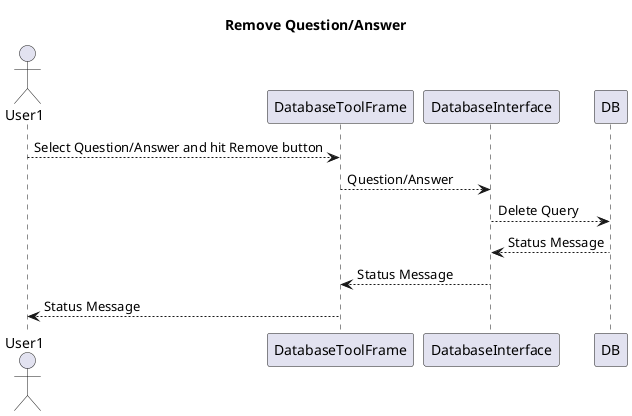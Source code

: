 @startuml

title Remove Question/Answer

Actor User1

User1 --> DatabaseToolFrame : Select Question/Answer and hit Remove button
DatabaseToolFrame --> DatabaseInterface : Question/Answer
DatabaseInterface --> DB : Delete Query
DB --> DatabaseInterface : Status Message
DatabaseInterface --> DatabaseToolFrame : Status Message
DatabaseToolFrame --> User1 : Status Message

@enduml